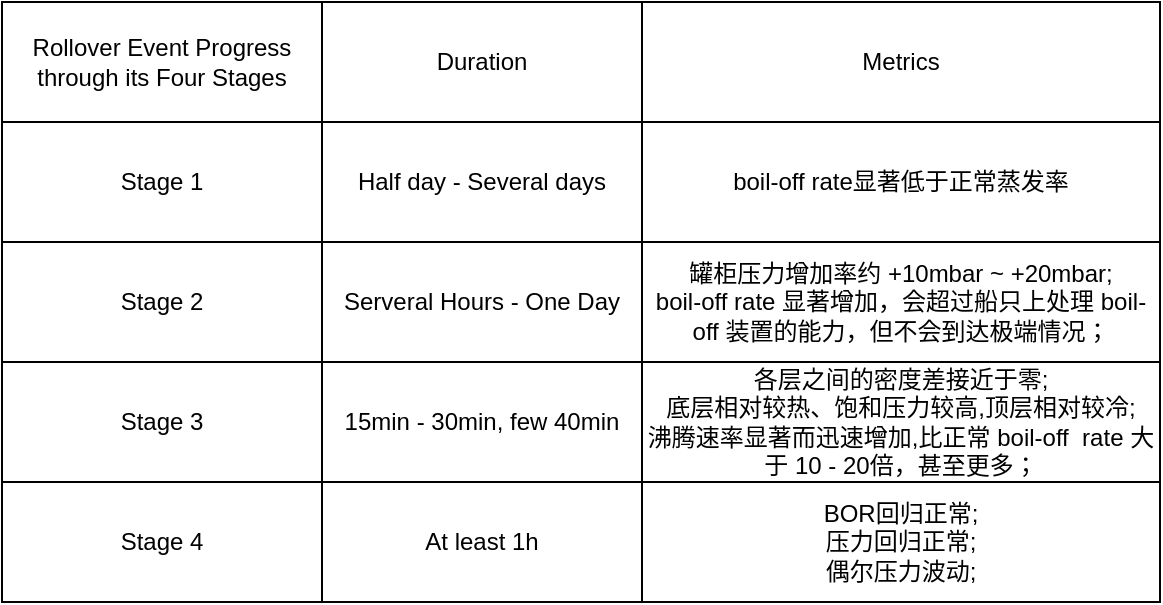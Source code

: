<mxfile version="22.1.21" type="github">
  <diagram name="第 1 页" id="ICB7nvsSRyh_RITRN5Gz">
    <mxGraphModel dx="1026" dy="651" grid="0" gridSize="10" guides="1" tooltips="1" connect="1" arrows="1" fold="1" page="0" pageScale="1" pageWidth="1200" pageHeight="1920" math="0" shadow="0">
      <root>
        <mxCell id="0" />
        <mxCell id="1" parent="0" />
        <mxCell id="auUhlvlmNyIOAaCUnZLi-1" value="Rollover Event Progress through its Four Stages" style="rounded=0;whiteSpace=wrap;html=1;" vertex="1" parent="1">
          <mxGeometry x="264" y="181" width="160" height="60" as="geometry" />
        </mxCell>
        <mxCell id="auUhlvlmNyIOAaCUnZLi-2" value="Stage 1" style="rounded=0;whiteSpace=wrap;html=1;" vertex="1" parent="1">
          <mxGeometry x="264" y="241" width="160" height="60" as="geometry" />
        </mxCell>
        <mxCell id="auUhlvlmNyIOAaCUnZLi-3" value="Stage 2" style="rounded=0;whiteSpace=wrap;html=1;" vertex="1" parent="1">
          <mxGeometry x="264" y="301" width="160" height="60" as="geometry" />
        </mxCell>
        <mxCell id="auUhlvlmNyIOAaCUnZLi-4" value="Stage 3" style="rounded=0;whiteSpace=wrap;html=1;" vertex="1" parent="1">
          <mxGeometry x="264" y="361" width="160" height="60" as="geometry" />
        </mxCell>
        <mxCell id="auUhlvlmNyIOAaCUnZLi-5" value="Stage 4" style="rounded=0;whiteSpace=wrap;html=1;" vertex="1" parent="1">
          <mxGeometry x="264" y="421" width="160" height="60" as="geometry" />
        </mxCell>
        <mxCell id="auUhlvlmNyIOAaCUnZLi-6" value="Duration" style="rounded=0;whiteSpace=wrap;html=1;" vertex="1" parent="1">
          <mxGeometry x="424" y="181" width="160" height="60" as="geometry" />
        </mxCell>
        <mxCell id="auUhlvlmNyIOAaCUnZLi-7" value="Half day - Several days" style="rounded=0;whiteSpace=wrap;html=1;" vertex="1" parent="1">
          <mxGeometry x="424" y="241" width="160" height="60" as="geometry" />
        </mxCell>
        <mxCell id="auUhlvlmNyIOAaCUnZLi-8" value="Serveral Hours - One Day" style="rounded=0;whiteSpace=wrap;html=1;" vertex="1" parent="1">
          <mxGeometry x="424" y="301" width="160" height="60" as="geometry" />
        </mxCell>
        <mxCell id="auUhlvlmNyIOAaCUnZLi-10" value="15min - 30min, few 40min" style="rounded=0;whiteSpace=wrap;html=1;" vertex="1" parent="1">
          <mxGeometry x="424" y="361" width="160" height="60" as="geometry" />
        </mxCell>
        <mxCell id="auUhlvlmNyIOAaCUnZLi-11" value="At least 1h" style="rounded=0;whiteSpace=wrap;html=1;" vertex="1" parent="1">
          <mxGeometry x="424" y="421" width="160" height="60" as="geometry" />
        </mxCell>
        <mxCell id="auUhlvlmNyIOAaCUnZLi-12" value="Metrics" style="rounded=0;whiteSpace=wrap;html=1;" vertex="1" parent="1">
          <mxGeometry x="584" y="181" width="259" height="60" as="geometry" />
        </mxCell>
        <mxCell id="auUhlvlmNyIOAaCUnZLi-13" value="boil-off rate显著低于正常蒸发率" style="rounded=0;whiteSpace=wrap;html=1;" vertex="1" parent="1">
          <mxGeometry x="584" y="241" width="259" height="60" as="geometry" />
        </mxCell>
        <mxCell id="auUhlvlmNyIOAaCUnZLi-14" value="&lt;div&gt;罐柜压力增加率约 +10mbar ~ +20mbar;&lt;/div&gt;&lt;div&gt;&lt;span style=&quot;background-color: initial;&quot;&gt;boil-off rate 显著增加，会超过船只上处理 boil-off 装置的能力，但不会到达极端情况；&lt;/span&gt;&lt;/div&gt;&lt;div&gt;&lt;span style=&quot;&quot;&gt;&lt;/span&gt;&lt;/div&gt;" style="rounded=0;whiteSpace=wrap;html=1;" vertex="1" parent="1">
          <mxGeometry x="584" y="301" width="259" height="60" as="geometry" />
        </mxCell>
        <mxCell id="auUhlvlmNyIOAaCUnZLi-15" value="&lt;div&gt;各层之间的密度差接近于零;&lt;/div&gt;&lt;div&gt;底层相对较热、饱和压力较高,&lt;span style=&quot;background-color: initial;&quot;&gt;顶层相对较冷;&lt;/span&gt;&lt;/div&gt;&lt;div&gt;&lt;span style=&quot;background-color: initial;&quot;&gt;沸腾速率显著而迅速增加,比正常 boil-off&amp;nbsp; rate 大于 10 - 20倍，甚至更多；&lt;/span&gt;&lt;/div&gt;" style="rounded=0;whiteSpace=wrap;html=1;" vertex="1" parent="1">
          <mxGeometry x="584" y="361" width="259" height="60" as="geometry" />
        </mxCell>
        <mxCell id="auUhlvlmNyIOAaCUnZLi-16" value="&lt;div&gt;BOR回归正常;&lt;/div&gt;&lt;div&gt;压力回归正常;&lt;/div&gt;&lt;div&gt;&lt;span style=&quot;background-color: initial;&quot;&gt;偶尔压力波动;&lt;/span&gt;&lt;/div&gt;" style="rounded=0;whiteSpace=wrap;html=1;" vertex="1" parent="1">
          <mxGeometry x="584" y="421" width="259" height="60" as="geometry" />
        </mxCell>
      </root>
    </mxGraphModel>
  </diagram>
</mxfile>
